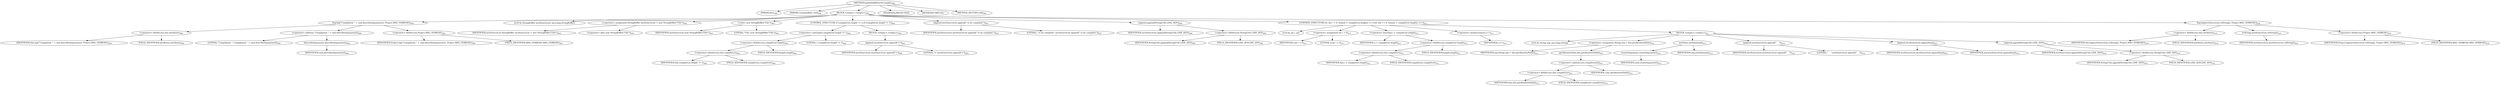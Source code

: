 digraph "logAndAddFilesToCompile" {  
"986" [label = <(METHOD,logAndAddFilesToCompile)<SUB>399</SUB>> ]
"987" [label = <(PARAM,this)<SUB>399</SUB>> ]
"988" [label = <(PARAM,Commandline cmd)<SUB>399</SUB>> ]
"989" [label = <(BLOCK,&lt;empty&gt;,&lt;empty&gt;)<SUB>399</SUB>> ]
"990" [label = <(log,log(&quot;Compilation &quot; + cmd.describeArguments(), Project.MSG_VERBOSE))<SUB>400</SUB>> ]
"991" [label = <(&lt;operator&gt;.fieldAccess,this.attributes)<SUB>400</SUB>> ]
"992" [label = <(IDENTIFIER,this,log(&quot;Compilation &quot; + cmd.describeArguments(), Project.MSG_VERBOSE))<SUB>400</SUB>> ]
"993" [label = <(FIELD_IDENTIFIER,attributes,attributes)<SUB>400</SUB>> ]
"994" [label = <(&lt;operator&gt;.addition,&quot;Compilation &quot; + cmd.describeArguments())<SUB>400</SUB>> ]
"995" [label = <(LITERAL,&quot;Compilation &quot;,&quot;Compilation &quot; + cmd.describeArguments())<SUB>400</SUB>> ]
"996" [label = <(describeArguments,describeArguments())<SUB>400</SUB>> ]
"997" [label = <(IDENTIFIER,cmd,describeArguments())<SUB>400</SUB>> ]
"998" [label = <(&lt;operator&gt;.fieldAccess,Project.MSG_VERBOSE)<SUB>401</SUB>> ]
"999" [label = <(IDENTIFIER,Project,log(&quot;Compilation &quot; + cmd.describeArguments(), Project.MSG_VERBOSE))<SUB>401</SUB>> ]
"1000" [label = <(FIELD_IDENTIFIER,MSG_VERBOSE,MSG_VERBOSE)<SUB>401</SUB>> ]
"45" [label = <(LOCAL,StringBuffer niceSourceList: java.lang.StringBuffer)> ]
"1001" [label = <(&lt;operator&gt;.assignment,StringBuffer niceSourceList = new StringBuffer(&quot;File&quot;))<SUB>403</SUB>> ]
"1002" [label = <(IDENTIFIER,niceSourceList,StringBuffer niceSourceList = new StringBuffer(&quot;File&quot;))<SUB>403</SUB>> ]
"1003" [label = <(&lt;operator&gt;.alloc,new StringBuffer(&quot;File&quot;))<SUB>403</SUB>> ]
"1004" [label = <(&lt;init&gt;,new StringBuffer(&quot;File&quot;))<SUB>403</SUB>> ]
"44" [label = <(IDENTIFIER,niceSourceList,new StringBuffer(&quot;File&quot;))<SUB>403</SUB>> ]
"1005" [label = <(LITERAL,&quot;File&quot;,new StringBuffer(&quot;File&quot;))<SUB>403</SUB>> ]
"1006" [label = <(CONTROL_STRUCTURE,if (compileList.length != 1),if (compileList.length != 1))<SUB>404</SUB>> ]
"1007" [label = <(&lt;operator&gt;.notEquals,compileList.length != 1)<SUB>404</SUB>> ]
"1008" [label = <(&lt;operator&gt;.fieldAccess,compileList.length)<SUB>404</SUB>> ]
"1009" [label = <(&lt;operator&gt;.fieldAccess,this.compileList)<SUB>404</SUB>> ]
"1010" [label = <(IDENTIFIER,this,compileList.length != 1)<SUB>404</SUB>> ]
"1011" [label = <(FIELD_IDENTIFIER,compileList,compileList)<SUB>404</SUB>> ]
"1012" [label = <(FIELD_IDENTIFIER,length,length)<SUB>404</SUB>> ]
"1013" [label = <(LITERAL,1,compileList.length != 1)<SUB>404</SUB>> ]
"1014" [label = <(BLOCK,&lt;empty&gt;,&lt;empty&gt;)<SUB>404</SUB>> ]
"1015" [label = <(append,niceSourceList.append(&quot;s&quot;))<SUB>405</SUB>> ]
"1016" [label = <(IDENTIFIER,niceSourceList,niceSourceList.append(&quot;s&quot;))<SUB>405</SUB>> ]
"1017" [label = <(LITERAL,&quot;s&quot;,niceSourceList.append(&quot;s&quot;))<SUB>405</SUB>> ]
"1018" [label = <(append,niceSourceList.append(&quot; to be compiled:&quot;))<SUB>407</SUB>> ]
"1019" [label = <(IDENTIFIER,niceSourceList,niceSourceList.append(&quot; to be compiled:&quot;))<SUB>407</SUB>> ]
"1020" [label = <(LITERAL,&quot; to be compiled:&quot;,niceSourceList.append(&quot; to be compiled:&quot;))<SUB>407</SUB>> ]
"1021" [label = <(append,append(StringUtils.LINE_SEP))<SUB>409</SUB>> ]
"1022" [label = <(IDENTIFIER,niceSourceList,append(StringUtils.LINE_SEP))<SUB>409</SUB>> ]
"1023" [label = <(&lt;operator&gt;.fieldAccess,StringUtils.LINE_SEP)<SUB>409</SUB>> ]
"1024" [label = <(IDENTIFIER,StringUtils,append(StringUtils.LINE_SEP))<SUB>409</SUB>> ]
"1025" [label = <(FIELD_IDENTIFIER,LINE_SEP,LINE_SEP)<SUB>409</SUB>> ]
"1026" [label = <(CONTROL_STRUCTURE,for (int i = 0; Some(i &lt; compileList.length); i++),for (int i = 0; Some(i &lt; compileList.length); i++))<SUB>411</SUB>> ]
"1027" [label = <(LOCAL,int i: int)> ]
"1028" [label = <(&lt;operator&gt;.assignment,int i = 0)<SUB>411</SUB>> ]
"1029" [label = <(IDENTIFIER,i,int i = 0)<SUB>411</SUB>> ]
"1030" [label = <(LITERAL,0,int i = 0)<SUB>411</SUB>> ]
"1031" [label = <(&lt;operator&gt;.lessThan,i &lt; compileList.length)<SUB>411</SUB>> ]
"1032" [label = <(IDENTIFIER,i,i &lt; compileList.length)<SUB>411</SUB>> ]
"1033" [label = <(&lt;operator&gt;.fieldAccess,compileList.length)<SUB>411</SUB>> ]
"1034" [label = <(&lt;operator&gt;.fieldAccess,this.compileList)<SUB>411</SUB>> ]
"1035" [label = <(IDENTIFIER,this,i &lt; compileList.length)<SUB>411</SUB>> ]
"1036" [label = <(FIELD_IDENTIFIER,compileList,compileList)<SUB>411</SUB>> ]
"1037" [label = <(FIELD_IDENTIFIER,length,length)<SUB>411</SUB>> ]
"1038" [label = <(&lt;operator&gt;.postIncrement,i++)<SUB>411</SUB>> ]
"1039" [label = <(IDENTIFIER,i,i++)<SUB>411</SUB>> ]
"1040" [label = <(BLOCK,&lt;empty&gt;,&lt;empty&gt;)<SUB>411</SUB>> ]
"1041" [label = <(LOCAL,String arg: java.lang.String)> ]
"1042" [label = <(&lt;operator&gt;.assignment,String arg = this.getAbsolutePath())<SUB>412</SUB>> ]
"1043" [label = <(IDENTIFIER,arg,String arg = this.getAbsolutePath())<SUB>412</SUB>> ]
"1044" [label = <(getAbsolutePath,this.getAbsolutePath())<SUB>412</SUB>> ]
"1045" [label = <(&lt;operator&gt;.indexAccess,compileList[i])<SUB>412</SUB>> ]
"1046" [label = <(&lt;operator&gt;.fieldAccess,this.compileList)<SUB>412</SUB>> ]
"1047" [label = <(IDENTIFIER,this,this.getAbsolutePath())<SUB>412</SUB>> ]
"1048" [label = <(FIELD_IDENTIFIER,compileList,compileList)<SUB>412</SUB>> ]
"1049" [label = <(IDENTIFIER,i,this.getAbsolutePath())<SUB>412</SUB>> ]
"1050" [label = <(setValue,setValue(arg))<SUB>413</SUB>> ]
"1051" [label = <(createArgument,createArgument())<SUB>413</SUB>> ]
"1052" [label = <(IDENTIFIER,cmd,createArgument())<SUB>413</SUB>> ]
"1053" [label = <(IDENTIFIER,arg,setValue(arg))<SUB>413</SUB>> ]
"1054" [label = <(append,niceSourceList.append(&quot;    &quot;))<SUB>414</SUB>> ]
"1055" [label = <(IDENTIFIER,niceSourceList,niceSourceList.append(&quot;    &quot;))<SUB>414</SUB>> ]
"1056" [label = <(LITERAL,&quot;    &quot;,niceSourceList.append(&quot;    &quot;))<SUB>414</SUB>> ]
"1057" [label = <(append,niceSourceList.append(arg))<SUB>415</SUB>> ]
"1058" [label = <(IDENTIFIER,niceSourceList,niceSourceList.append(arg))<SUB>415</SUB>> ]
"1059" [label = <(IDENTIFIER,arg,niceSourceList.append(arg))<SUB>415</SUB>> ]
"1060" [label = <(append,append(StringUtils.LINE_SEP))<SUB>416</SUB>> ]
"1061" [label = <(IDENTIFIER,niceSourceList,append(StringUtils.LINE_SEP))<SUB>416</SUB>> ]
"1062" [label = <(&lt;operator&gt;.fieldAccess,StringUtils.LINE_SEP)<SUB>416</SUB>> ]
"1063" [label = <(IDENTIFIER,StringUtils,append(StringUtils.LINE_SEP))<SUB>416</SUB>> ]
"1064" [label = <(FIELD_IDENTIFIER,LINE_SEP,LINE_SEP)<SUB>416</SUB>> ]
"1065" [label = <(log,log(niceSourceList.toString(), Project.MSG_VERBOSE))<SUB>419</SUB>> ]
"1066" [label = <(&lt;operator&gt;.fieldAccess,this.attributes)<SUB>419</SUB>> ]
"1067" [label = <(IDENTIFIER,this,log(niceSourceList.toString(), Project.MSG_VERBOSE))<SUB>419</SUB>> ]
"1068" [label = <(FIELD_IDENTIFIER,attributes,attributes)<SUB>419</SUB>> ]
"1069" [label = <(toString,niceSourceList.toString())<SUB>419</SUB>> ]
"1070" [label = <(IDENTIFIER,niceSourceList,niceSourceList.toString())<SUB>419</SUB>> ]
"1071" [label = <(&lt;operator&gt;.fieldAccess,Project.MSG_VERBOSE)<SUB>419</SUB>> ]
"1072" [label = <(IDENTIFIER,Project,log(niceSourceList.toString(), Project.MSG_VERBOSE))<SUB>419</SUB>> ]
"1073" [label = <(FIELD_IDENTIFIER,MSG_VERBOSE,MSG_VERBOSE)<SUB>419</SUB>> ]
"1074" [label = <(MODIFIER,PROTECTED)> ]
"1075" [label = <(MODIFIER,VIRTUAL)> ]
"1076" [label = <(METHOD_RETURN,void)<SUB>399</SUB>> ]
  "986" -> "987" 
  "986" -> "988" 
  "986" -> "989" 
  "986" -> "1074" 
  "986" -> "1075" 
  "986" -> "1076" 
  "989" -> "990" 
  "989" -> "45" 
  "989" -> "1001" 
  "989" -> "1004" 
  "989" -> "1006" 
  "989" -> "1018" 
  "989" -> "1021" 
  "989" -> "1026" 
  "989" -> "1065" 
  "990" -> "991" 
  "990" -> "994" 
  "990" -> "998" 
  "991" -> "992" 
  "991" -> "993" 
  "994" -> "995" 
  "994" -> "996" 
  "996" -> "997" 
  "998" -> "999" 
  "998" -> "1000" 
  "1001" -> "1002" 
  "1001" -> "1003" 
  "1004" -> "44" 
  "1004" -> "1005" 
  "1006" -> "1007" 
  "1006" -> "1014" 
  "1007" -> "1008" 
  "1007" -> "1013" 
  "1008" -> "1009" 
  "1008" -> "1012" 
  "1009" -> "1010" 
  "1009" -> "1011" 
  "1014" -> "1015" 
  "1015" -> "1016" 
  "1015" -> "1017" 
  "1018" -> "1019" 
  "1018" -> "1020" 
  "1021" -> "1022" 
  "1021" -> "1023" 
  "1023" -> "1024" 
  "1023" -> "1025" 
  "1026" -> "1027" 
  "1026" -> "1028" 
  "1026" -> "1031" 
  "1026" -> "1038" 
  "1026" -> "1040" 
  "1028" -> "1029" 
  "1028" -> "1030" 
  "1031" -> "1032" 
  "1031" -> "1033" 
  "1033" -> "1034" 
  "1033" -> "1037" 
  "1034" -> "1035" 
  "1034" -> "1036" 
  "1038" -> "1039" 
  "1040" -> "1041" 
  "1040" -> "1042" 
  "1040" -> "1050" 
  "1040" -> "1054" 
  "1040" -> "1057" 
  "1040" -> "1060" 
  "1042" -> "1043" 
  "1042" -> "1044" 
  "1044" -> "1045" 
  "1045" -> "1046" 
  "1045" -> "1049" 
  "1046" -> "1047" 
  "1046" -> "1048" 
  "1050" -> "1051" 
  "1050" -> "1053" 
  "1051" -> "1052" 
  "1054" -> "1055" 
  "1054" -> "1056" 
  "1057" -> "1058" 
  "1057" -> "1059" 
  "1060" -> "1061" 
  "1060" -> "1062" 
  "1062" -> "1063" 
  "1062" -> "1064" 
  "1065" -> "1066" 
  "1065" -> "1069" 
  "1065" -> "1071" 
  "1066" -> "1067" 
  "1066" -> "1068" 
  "1069" -> "1070" 
  "1071" -> "1072" 
  "1071" -> "1073" 
}
